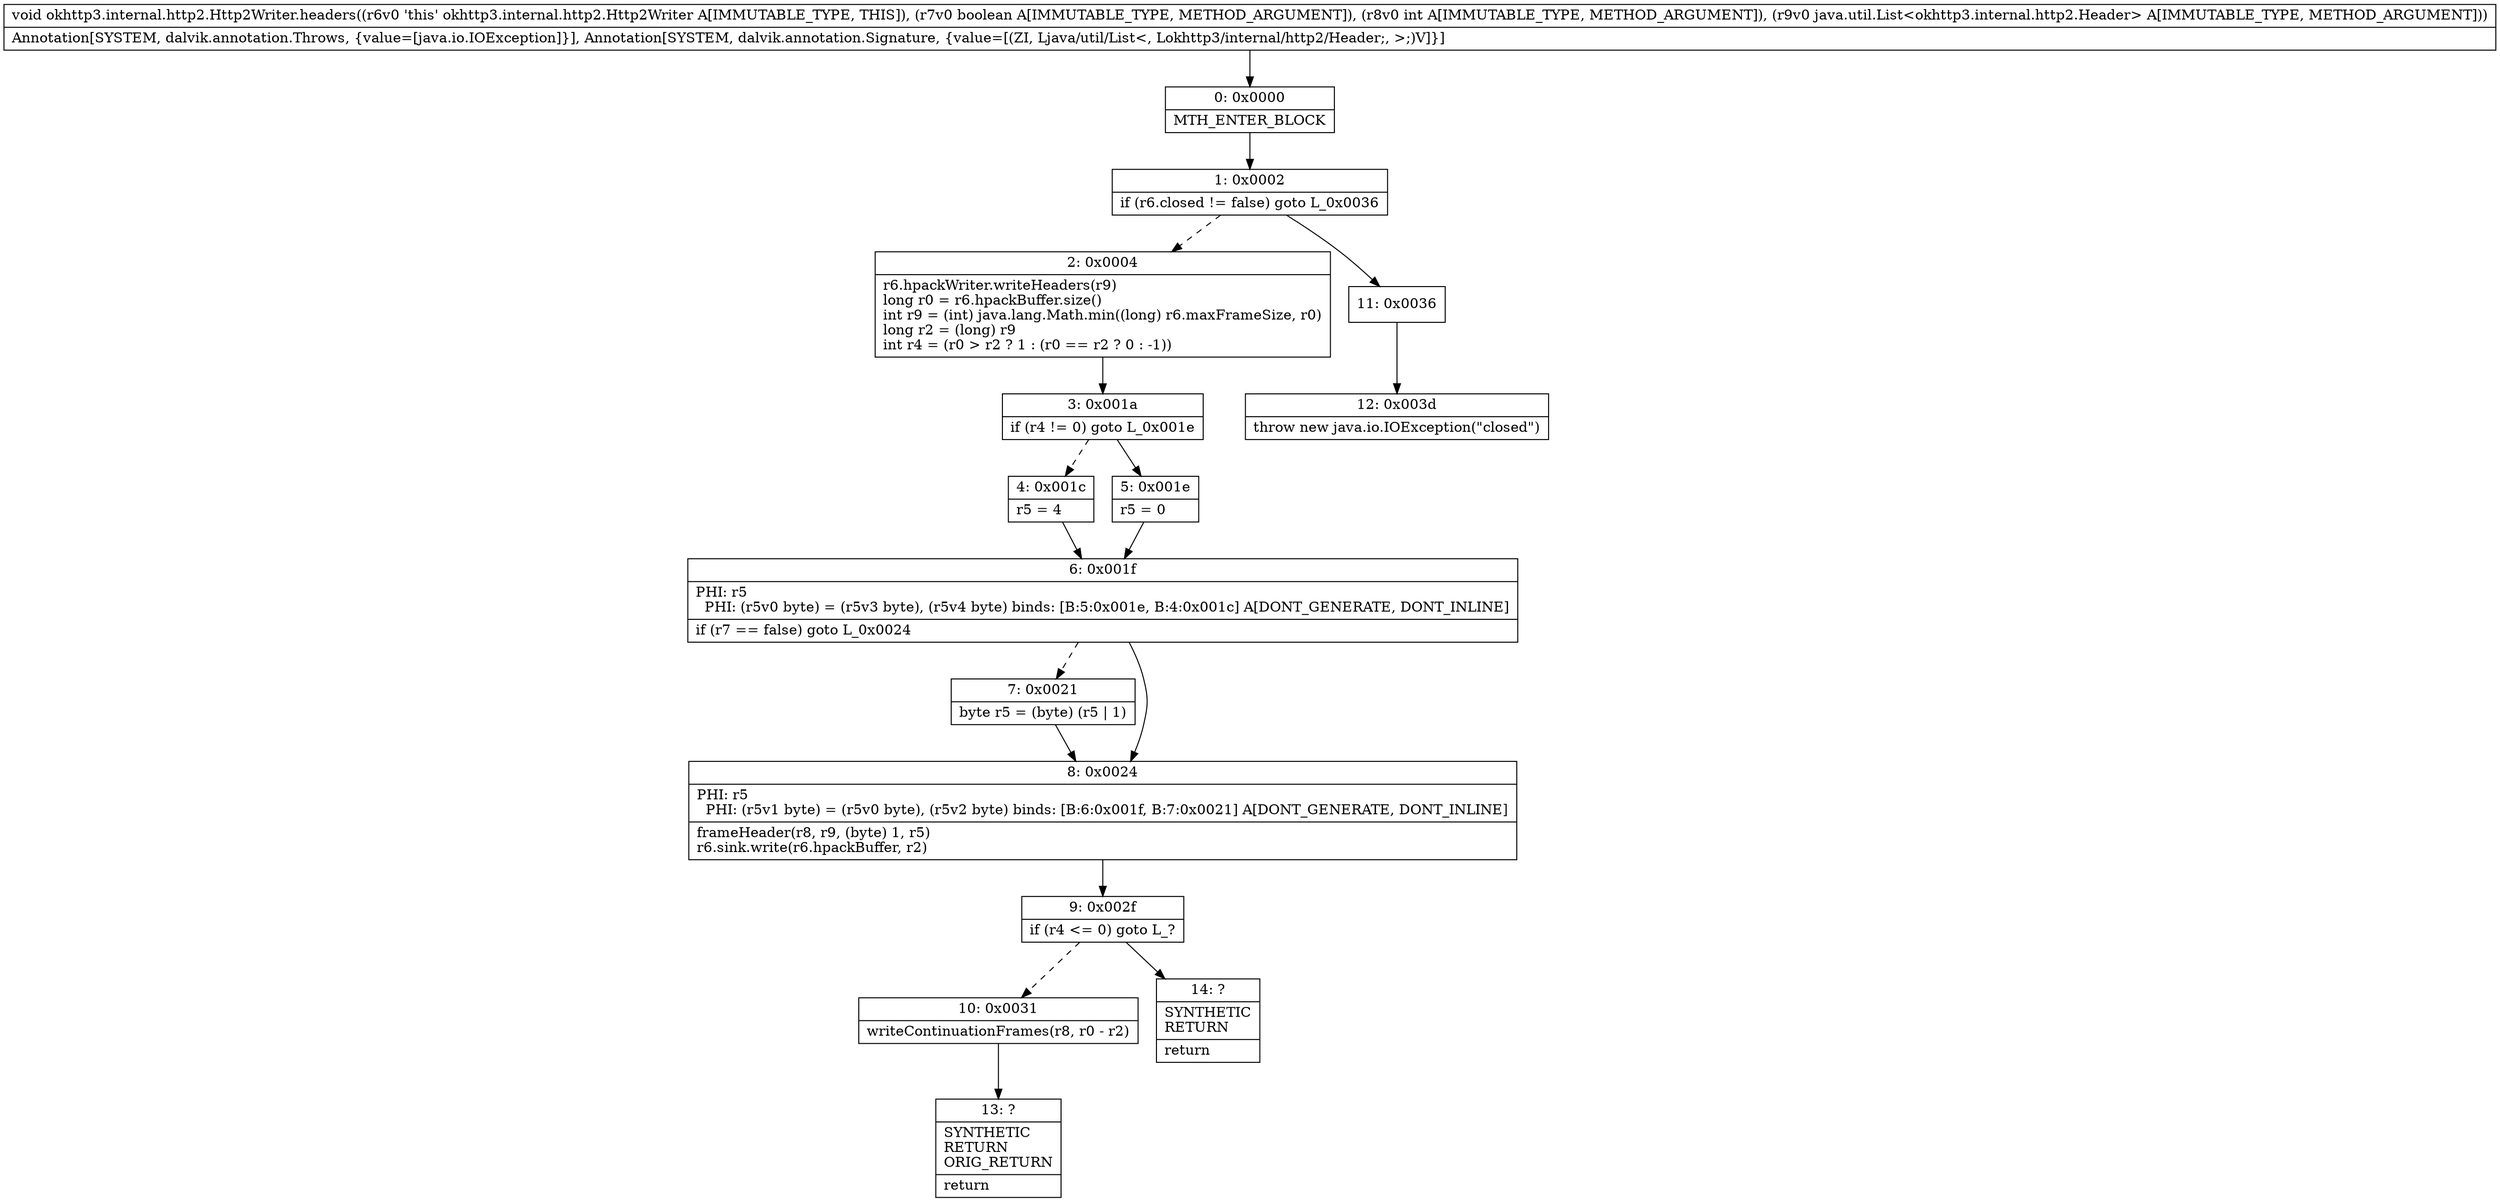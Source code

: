 digraph "CFG forokhttp3.internal.http2.Http2Writer.headers(ZILjava\/util\/List;)V" {
Node_0 [shape=record,label="{0\:\ 0x0000|MTH_ENTER_BLOCK\l}"];
Node_1 [shape=record,label="{1\:\ 0x0002|if (r6.closed != false) goto L_0x0036\l}"];
Node_2 [shape=record,label="{2\:\ 0x0004|r6.hpackWriter.writeHeaders(r9)\llong r0 = r6.hpackBuffer.size()\lint r9 = (int) java.lang.Math.min((long) r6.maxFrameSize, r0)\llong r2 = (long) r9\lint r4 = (r0 \> r2 ? 1 : (r0 == r2 ? 0 : \-1))\l}"];
Node_3 [shape=record,label="{3\:\ 0x001a|if (r4 != 0) goto L_0x001e\l}"];
Node_4 [shape=record,label="{4\:\ 0x001c|r5 = 4\l}"];
Node_5 [shape=record,label="{5\:\ 0x001e|r5 = 0\l}"];
Node_6 [shape=record,label="{6\:\ 0x001f|PHI: r5 \l  PHI: (r5v0 byte) = (r5v3 byte), (r5v4 byte) binds: [B:5:0x001e, B:4:0x001c] A[DONT_GENERATE, DONT_INLINE]\l|if (r7 == false) goto L_0x0024\l}"];
Node_7 [shape=record,label="{7\:\ 0x0021|byte r5 = (byte) (r5 \| 1)\l}"];
Node_8 [shape=record,label="{8\:\ 0x0024|PHI: r5 \l  PHI: (r5v1 byte) = (r5v0 byte), (r5v2 byte) binds: [B:6:0x001f, B:7:0x0021] A[DONT_GENERATE, DONT_INLINE]\l|frameHeader(r8, r9, (byte) 1, r5)\lr6.sink.write(r6.hpackBuffer, r2)\l}"];
Node_9 [shape=record,label="{9\:\ 0x002f|if (r4 \<= 0) goto L_?\l}"];
Node_10 [shape=record,label="{10\:\ 0x0031|writeContinuationFrames(r8, r0 \- r2)\l}"];
Node_11 [shape=record,label="{11\:\ 0x0036}"];
Node_12 [shape=record,label="{12\:\ 0x003d|throw new java.io.IOException(\"closed\")\l}"];
Node_13 [shape=record,label="{13\:\ ?|SYNTHETIC\lRETURN\lORIG_RETURN\l|return\l}"];
Node_14 [shape=record,label="{14\:\ ?|SYNTHETIC\lRETURN\l|return\l}"];
MethodNode[shape=record,label="{void okhttp3.internal.http2.Http2Writer.headers((r6v0 'this' okhttp3.internal.http2.Http2Writer A[IMMUTABLE_TYPE, THIS]), (r7v0 boolean A[IMMUTABLE_TYPE, METHOD_ARGUMENT]), (r8v0 int A[IMMUTABLE_TYPE, METHOD_ARGUMENT]), (r9v0 java.util.List\<okhttp3.internal.http2.Header\> A[IMMUTABLE_TYPE, METHOD_ARGUMENT]))  | Annotation[SYSTEM, dalvik.annotation.Throws, \{value=[java.io.IOException]\}], Annotation[SYSTEM, dalvik.annotation.Signature, \{value=[(ZI, Ljava\/util\/List\<, Lokhttp3\/internal\/http2\/Header;, \>;)V]\}]\l}"];
MethodNode -> Node_0;
Node_0 -> Node_1;
Node_1 -> Node_2[style=dashed];
Node_1 -> Node_11;
Node_2 -> Node_3;
Node_3 -> Node_4[style=dashed];
Node_3 -> Node_5;
Node_4 -> Node_6;
Node_5 -> Node_6;
Node_6 -> Node_7[style=dashed];
Node_6 -> Node_8;
Node_7 -> Node_8;
Node_8 -> Node_9;
Node_9 -> Node_10[style=dashed];
Node_9 -> Node_14;
Node_10 -> Node_13;
Node_11 -> Node_12;
}

